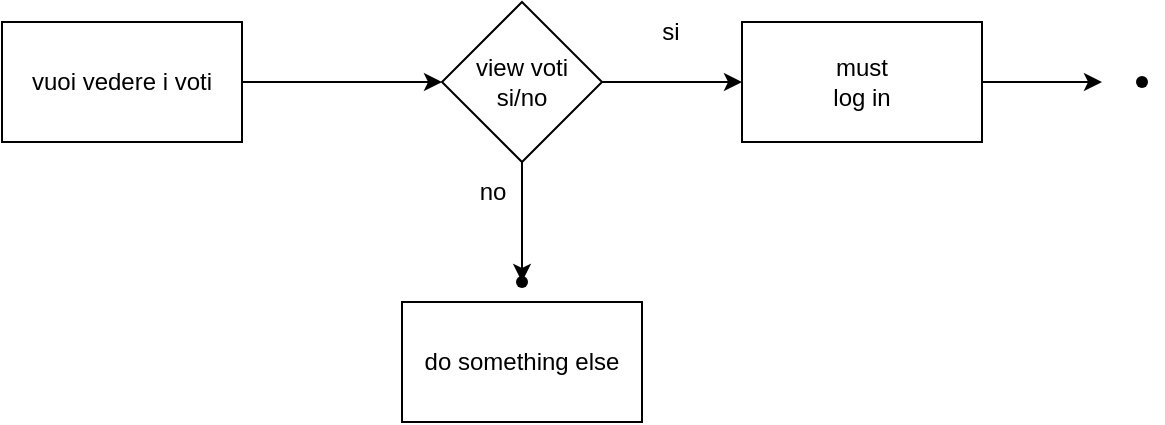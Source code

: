 <mxfile version="20.8.16" type="device"><diagram id="C5RBs43oDa-KdzZeNtuy" name="Page-1"><mxGraphModel dx="1395" dy="663" grid="1" gridSize="10" guides="1" tooltips="1" connect="1" arrows="1" fold="1" page="1" pageScale="1" pageWidth="827" pageHeight="1169" math="0" shadow="0"><root><mxCell id="WIyWlLk6GJQsqaUBKTNV-0"/><mxCell id="WIyWlLk6GJQsqaUBKTNV-1" parent="WIyWlLk6GJQsqaUBKTNV-0"/><mxCell id="WXYQ9Cd22RyHO6RAeROy-4" value="vuoi vedere i voti" style="rounded=0;whiteSpace=wrap;html=1;" vertex="1" parent="WIyWlLk6GJQsqaUBKTNV-1"><mxGeometry x="80" y="60" width="120" height="60" as="geometry"/></mxCell><mxCell id="WXYQ9Cd22RyHO6RAeROy-7" value="view voti&lt;br&gt;si/no" style="rhombus;whiteSpace=wrap;html=1;" vertex="1" parent="WIyWlLk6GJQsqaUBKTNV-1"><mxGeometry x="300" y="50" width="80" height="80" as="geometry"/></mxCell><mxCell id="WXYQ9Cd22RyHO6RAeROy-10" value="" style="endArrow=classic;html=1;rounded=0;exitX=1;exitY=0.5;exitDx=0;exitDy=0;" edge="1" parent="WIyWlLk6GJQsqaUBKTNV-1" source="WXYQ9Cd22RyHO6RAeROy-4" target="WXYQ9Cd22RyHO6RAeROy-7"><mxGeometry width="50" height="50" relative="1" as="geometry"><mxPoint x="390" y="360" as="sourcePoint"/><mxPoint x="440" y="310" as="targetPoint"/><Array as="points"><mxPoint x="230" y="90"/></Array></mxGeometry></mxCell><mxCell id="WXYQ9Cd22RyHO6RAeROy-11" value="" style="endArrow=classic;html=1;rounded=0;" edge="1" parent="WIyWlLk6GJQsqaUBKTNV-1"><mxGeometry width="50" height="50" relative="1" as="geometry"><mxPoint x="380" y="90" as="sourcePoint"/><mxPoint x="450" y="90" as="targetPoint"/></mxGeometry></mxCell><mxCell id="WXYQ9Cd22RyHO6RAeROy-12" value="" style="endArrow=classic;html=1;rounded=0;" edge="1" parent="WIyWlLk6GJQsqaUBKTNV-1"><mxGeometry width="50" height="50" relative="1" as="geometry"><mxPoint x="340" y="130" as="sourcePoint"/><mxPoint x="340" y="190" as="targetPoint"/></mxGeometry></mxCell><mxCell id="WXYQ9Cd22RyHO6RAeROy-14" value="" style="shape=waypoint;sketch=0;fillStyle=solid;size=6;pointerEvents=1;points=[];fillColor=none;resizable=0;rotatable=0;perimeter=centerPerimeter;snapToPoint=1;" vertex="1" parent="WIyWlLk6GJQsqaUBKTNV-1"><mxGeometry x="330" y="180" width="20" height="20" as="geometry"/></mxCell><mxCell id="WXYQ9Cd22RyHO6RAeROy-15" value="no" style="text;html=1;align=center;verticalAlign=middle;resizable=0;points=[];autosize=1;strokeColor=none;fillColor=none;" vertex="1" parent="WIyWlLk6GJQsqaUBKTNV-1"><mxGeometry x="305" y="130" width="40" height="30" as="geometry"/></mxCell><mxCell id="WXYQ9Cd22RyHO6RAeROy-16" value="si" style="text;html=1;align=center;verticalAlign=middle;resizable=0;points=[];autosize=1;strokeColor=none;fillColor=none;" vertex="1" parent="WIyWlLk6GJQsqaUBKTNV-1"><mxGeometry x="399" y="50" width="30" height="30" as="geometry"/></mxCell><mxCell id="WXYQ9Cd22RyHO6RAeROy-18" value="must&lt;br&gt;log in" style="rounded=0;whiteSpace=wrap;html=1;" vertex="1" parent="WIyWlLk6GJQsqaUBKTNV-1"><mxGeometry x="450" y="60" width="120" height="60" as="geometry"/></mxCell><mxCell id="WXYQ9Cd22RyHO6RAeROy-19" value="" style="endArrow=classic;html=1;rounded=0;" edge="1" parent="WIyWlLk6GJQsqaUBKTNV-1"><mxGeometry width="50" height="50" relative="1" as="geometry"><mxPoint x="570" y="90" as="sourcePoint"/><mxPoint x="630" y="90" as="targetPoint"/></mxGeometry></mxCell><mxCell id="WXYQ9Cd22RyHO6RAeROy-20" value="" style="shape=waypoint;sketch=0;fillStyle=solid;size=6;pointerEvents=1;points=[];fillColor=none;resizable=0;rotatable=0;perimeter=centerPerimeter;snapToPoint=1;" vertex="1" parent="WIyWlLk6GJQsqaUBKTNV-1"><mxGeometry x="640" y="80" width="20" height="20" as="geometry"/></mxCell><mxCell id="WXYQ9Cd22RyHO6RAeROy-21" value="do something else" style="rounded=0;whiteSpace=wrap;html=1;" vertex="1" parent="WIyWlLk6GJQsqaUBKTNV-1"><mxGeometry x="280" y="200" width="120" height="60" as="geometry"/></mxCell></root></mxGraphModel></diagram></mxfile>